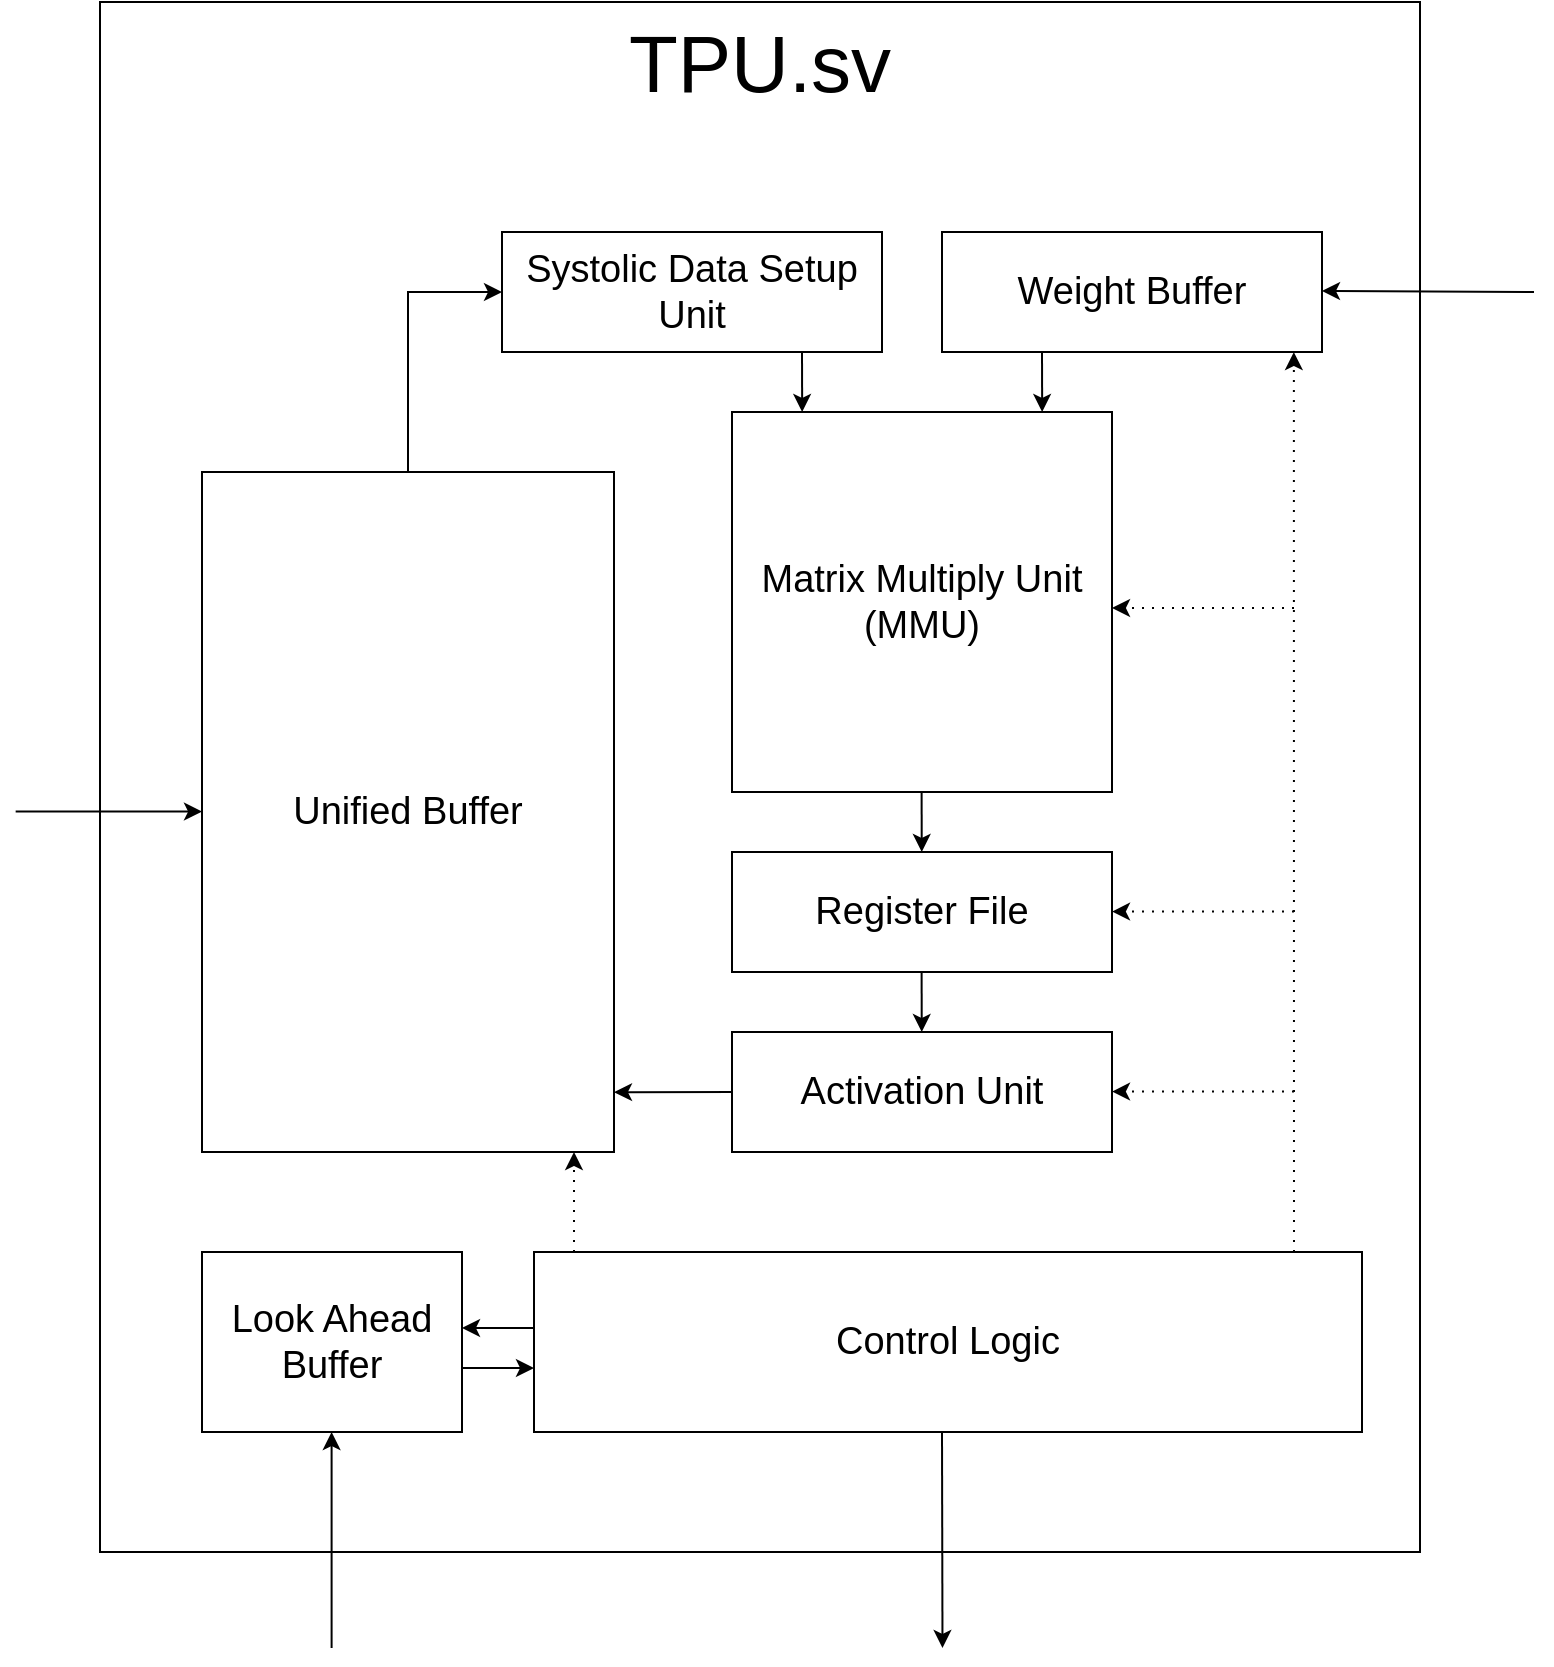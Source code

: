 <mxfile version="27.0.2">
  <diagram name="Page-1" id="lau2Q4xQzG6uTudvdMQG">
    <mxGraphModel dx="1501" dy="944" grid="1" gridSize="10" guides="1" tooltips="1" connect="1" arrows="1" fold="1" page="1" pageScale="1" pageWidth="827" pageHeight="1169" math="0" shadow="0">
      <root>
        <mxCell id="0" />
        <mxCell id="1" parent="0" />
        <mxCell id="ZgNNQgriN2fsgLKSUaRx-16" value="TPU.sv" style="rounded=0;whiteSpace=wrap;html=1;verticalAlign=top;fontSize=40;" vertex="1" parent="1">
          <mxGeometry x="83" y="197" width="660" height="775" as="geometry" />
        </mxCell>
        <mxCell id="ZgNNQgriN2fsgLKSUaRx-1" value="&lt;font style=&quot;font-size: 19px;&quot;&gt;Matrix Multiply Unit (MMU)&lt;/font&gt;" style="rounded=0;whiteSpace=wrap;html=1;" vertex="1" parent="1">
          <mxGeometry x="399" y="402" width="190" height="190" as="geometry" />
        </mxCell>
        <mxCell id="ZgNNQgriN2fsgLKSUaRx-2" value="&lt;font style=&quot;font-size: 19px;&quot;&gt;Register File&lt;/font&gt;" style="rounded=0;whiteSpace=wrap;html=1;" vertex="1" parent="1">
          <mxGeometry x="399" y="622" width="190" height="60" as="geometry" />
        </mxCell>
        <mxCell id="ZgNNQgriN2fsgLKSUaRx-3" value="&lt;font style=&quot;font-size: 19px;&quot;&gt;Activation Unit&lt;/font&gt;" style="rounded=0;whiteSpace=wrap;html=1;" vertex="1" parent="1">
          <mxGeometry x="399" y="712" width="190" height="60" as="geometry" />
        </mxCell>
        <mxCell id="ZgNNQgriN2fsgLKSUaRx-5" value="&lt;font style=&quot;font-size: 19px;&quot;&gt;Weight Buffer&lt;/font&gt;" style="rounded=0;whiteSpace=wrap;html=1;" vertex="1" parent="1">
          <mxGeometry x="504" y="312" width="190" height="60" as="geometry" />
        </mxCell>
        <mxCell id="ZgNNQgriN2fsgLKSUaRx-6" value="&lt;font style=&quot;font-size: 19px;&quot;&gt;Systolic Data Setup Unit&lt;/font&gt;" style="rounded=0;whiteSpace=wrap;html=1;" vertex="1" parent="1">
          <mxGeometry x="284" y="312" width="190" height="60" as="geometry" />
        </mxCell>
        <mxCell id="ZgNNQgriN2fsgLKSUaRx-7" value="&lt;font style=&quot;font-size: 19px;&quot;&gt;Unified Buffer&lt;/font&gt;" style="rounded=0;whiteSpace=wrap;html=1;" vertex="1" parent="1">
          <mxGeometry x="134" y="432" width="206" height="340" as="geometry" />
        </mxCell>
        <mxCell id="ZgNNQgriN2fsgLKSUaRx-8" value="&lt;font style=&quot;font-size: 19px;&quot;&gt;Control Logic&lt;/font&gt;" style="rounded=0;whiteSpace=wrap;html=1;" vertex="1" parent="1">
          <mxGeometry x="300" y="822" width="414" height="90" as="geometry" />
        </mxCell>
        <mxCell id="ZgNNQgriN2fsgLKSUaRx-9" value="&lt;font style=&quot;font-size: 19px;&quot;&gt;Look Ahead Buffer&lt;/font&gt;" style="rounded=0;whiteSpace=wrap;html=1;" vertex="1" parent="1">
          <mxGeometry x="134" y="822" width="130" height="90" as="geometry" />
        </mxCell>
        <mxCell id="ZgNNQgriN2fsgLKSUaRx-10" value="" style="endArrow=classic;html=1;rounded=0;entryX=0;entryY=0.5;entryDx=0;entryDy=0;exitX=0.5;exitY=0;exitDx=0;exitDy=0;" edge="1" parent="1" source="ZgNNQgriN2fsgLKSUaRx-7" target="ZgNNQgriN2fsgLKSUaRx-6">
          <mxGeometry width="50" height="50" relative="1" as="geometry">
            <mxPoint x="224" y="432" as="sourcePoint" />
            <mxPoint x="274" y="382" as="targetPoint" />
            <Array as="points">
              <mxPoint x="237" y="342" />
            </Array>
          </mxGeometry>
        </mxCell>
        <mxCell id="ZgNNQgriN2fsgLKSUaRx-11" value="" style="endArrow=classic;html=1;rounded=0;entryX=0.132;entryY=0;entryDx=0;entryDy=0;entryPerimeter=0;" edge="1" parent="1">
          <mxGeometry width="50" height="50" relative="1" as="geometry">
            <mxPoint x="434" y="372" as="sourcePoint" />
            <mxPoint x="434.08" y="402" as="targetPoint" />
          </mxGeometry>
        </mxCell>
        <mxCell id="ZgNNQgriN2fsgLKSUaRx-12" value="" style="endArrow=classic;html=1;rounded=0;entryX=0.132;entryY=0;entryDx=0;entryDy=0;entryPerimeter=0;" edge="1" parent="1">
          <mxGeometry width="50" height="50" relative="1" as="geometry">
            <mxPoint x="554" y="372" as="sourcePoint" />
            <mxPoint x="554.08" y="402" as="targetPoint" />
          </mxGeometry>
        </mxCell>
        <mxCell id="ZgNNQgriN2fsgLKSUaRx-13" value="" style="endArrow=classic;html=1;rounded=0;entryX=0.132;entryY=0;entryDx=0;entryDy=0;entryPerimeter=0;" edge="1" parent="1">
          <mxGeometry width="50" height="50" relative="1" as="geometry">
            <mxPoint x="493.8" y="592" as="sourcePoint" />
            <mxPoint x="493.88" y="622" as="targetPoint" />
          </mxGeometry>
        </mxCell>
        <mxCell id="ZgNNQgriN2fsgLKSUaRx-14" value="" style="endArrow=classic;html=1;rounded=0;entryX=0.132;entryY=0;entryDx=0;entryDy=0;entryPerimeter=0;" edge="1" parent="1">
          <mxGeometry width="50" height="50" relative="1" as="geometry">
            <mxPoint x="493.8" y="682" as="sourcePoint" />
            <mxPoint x="493.88" y="712" as="targetPoint" />
          </mxGeometry>
        </mxCell>
        <mxCell id="ZgNNQgriN2fsgLKSUaRx-15" value="" style="endArrow=classic;html=1;rounded=0;entryX=1;entryY=0.912;entryDx=0;entryDy=0;entryPerimeter=0;" edge="1" parent="1" target="ZgNNQgriN2fsgLKSUaRx-7">
          <mxGeometry width="50" height="50" relative="1" as="geometry">
            <mxPoint x="399" y="742" as="sourcePoint" />
            <mxPoint x="449" y="692" as="targetPoint" />
          </mxGeometry>
        </mxCell>
        <mxCell id="ZgNNQgriN2fsgLKSUaRx-17" value="" style="endArrow=classic;html=1;rounded=0;" edge="1" parent="1">
          <mxGeometry width="50" height="50" relative="1" as="geometry">
            <mxPoint x="198.8" y="1020" as="sourcePoint" />
            <mxPoint x="198.8" y="912" as="targetPoint" />
          </mxGeometry>
        </mxCell>
        <mxCell id="ZgNNQgriN2fsgLKSUaRx-18" value="" style="endArrow=classic;html=1;rounded=0;" edge="1" parent="1">
          <mxGeometry width="50" height="50" relative="1" as="geometry">
            <mxPoint x="40.83" y="601.8" as="sourcePoint" />
            <mxPoint x="134.0" y="601.8" as="targetPoint" />
          </mxGeometry>
        </mxCell>
        <mxCell id="ZgNNQgriN2fsgLKSUaRx-19" value="" style="endArrow=classic;html=1;rounded=0;" edge="1" parent="1">
          <mxGeometry width="50" height="50" relative="1" as="geometry">
            <mxPoint x="800" y="342" as="sourcePoint" />
            <mxPoint x="694" y="341.5" as="targetPoint" />
          </mxGeometry>
        </mxCell>
        <mxCell id="ZgNNQgriN2fsgLKSUaRx-20" value="" style="endArrow=classic;html=1;rounded=0;" edge="1" parent="1">
          <mxGeometry width="50" height="50" relative="1" as="geometry">
            <mxPoint x="504" y="912" as="sourcePoint" />
            <mxPoint x="504.25" y="1020" as="targetPoint" />
          </mxGeometry>
        </mxCell>
        <mxCell id="ZgNNQgriN2fsgLKSUaRx-21" value="" style="endArrow=classic;html=1;rounded=0;strokeWidth=1;endSize=6;sourcePerimeterSpacing=0;startSize=6;" edge="1" parent="1">
          <mxGeometry width="50" height="50" relative="1" as="geometry">
            <mxPoint x="300" y="860" as="sourcePoint" />
            <mxPoint x="264" y="860" as="targetPoint" />
          </mxGeometry>
        </mxCell>
        <mxCell id="ZgNNQgriN2fsgLKSUaRx-22" value="" style="endArrow=classic;html=1;rounded=0;strokeWidth=1;endSize=6;sourcePerimeterSpacing=0;startSize=6;" edge="1" parent="1">
          <mxGeometry width="50" height="50" relative="1" as="geometry">
            <mxPoint x="264.0" y="879.996" as="sourcePoint" />
            <mxPoint x="300.0" y="879.996" as="targetPoint" />
          </mxGeometry>
        </mxCell>
        <mxCell id="ZgNNQgriN2fsgLKSUaRx-23" value="" style="endArrow=classic;html=1;rounded=0;entryX=0.926;entryY=1.001;entryDx=0;entryDy=0;entryPerimeter=0;dashed=1;dashPattern=1 4;" edge="1" parent="1" target="ZgNNQgriN2fsgLKSUaRx-5">
          <mxGeometry width="50" height="50" relative="1" as="geometry">
            <mxPoint x="680" y="822" as="sourcePoint" />
            <mxPoint x="730" y="772" as="targetPoint" />
          </mxGeometry>
        </mxCell>
        <mxCell id="ZgNNQgriN2fsgLKSUaRx-24" value="" style="endArrow=classic;html=1;rounded=0;dashed=1;dashPattern=1 4;" edge="1" parent="1">
          <mxGeometry width="50" height="50" relative="1" as="geometry">
            <mxPoint x="680" y="500" as="sourcePoint" />
            <mxPoint x="589" y="500" as="targetPoint" />
          </mxGeometry>
        </mxCell>
        <mxCell id="ZgNNQgriN2fsgLKSUaRx-25" value="" style="endArrow=classic;html=1;rounded=0;dashed=1;dashPattern=1 4;" edge="1" parent="1">
          <mxGeometry width="50" height="50" relative="1" as="geometry">
            <mxPoint x="680" y="651.8" as="sourcePoint" />
            <mxPoint x="589" y="651.8" as="targetPoint" />
          </mxGeometry>
        </mxCell>
        <mxCell id="ZgNNQgriN2fsgLKSUaRx-26" value="" style="endArrow=classic;html=1;rounded=0;dashed=1;dashPattern=1 4;" edge="1" parent="1">
          <mxGeometry width="50" height="50" relative="1" as="geometry">
            <mxPoint x="680" y="741.8" as="sourcePoint" />
            <mxPoint x="589" y="741.8" as="targetPoint" />
          </mxGeometry>
        </mxCell>
        <mxCell id="ZgNNQgriN2fsgLKSUaRx-28" value="" style="endArrow=classic;html=1;rounded=0;dashed=1;dashPattern=1 4;" edge="1" parent="1">
          <mxGeometry width="50" height="50" relative="1" as="geometry">
            <mxPoint x="320" y="822" as="sourcePoint" />
            <mxPoint x="320" y="772" as="targetPoint" />
          </mxGeometry>
        </mxCell>
      </root>
    </mxGraphModel>
  </diagram>
</mxfile>
